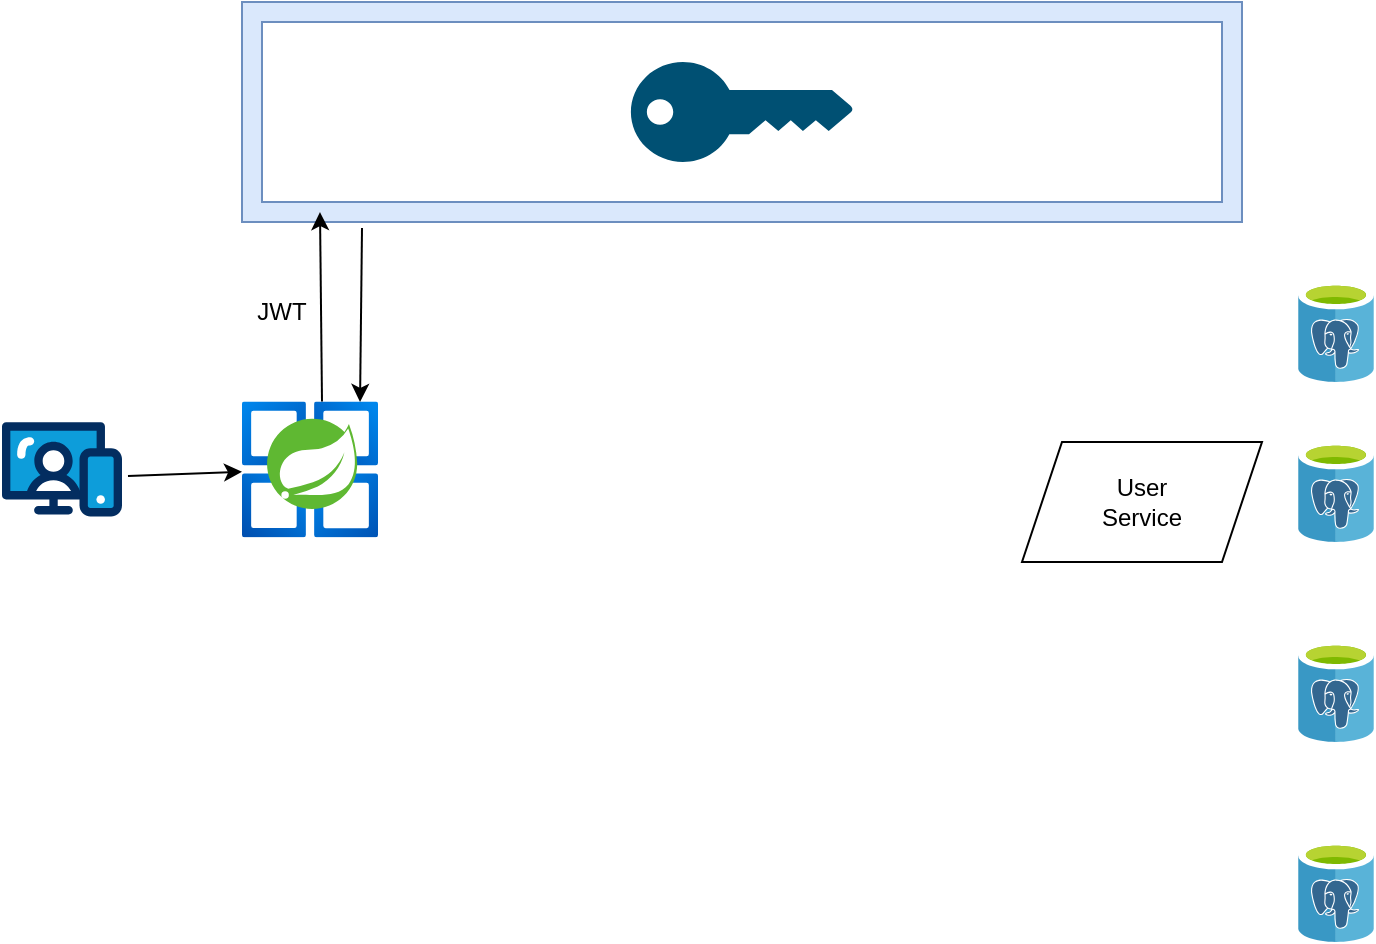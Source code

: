 <mxfile version="24.7.17">
  <diagram name="Sayfa -1" id="d_vw_4rTWSpH50QPB_qt">
    <mxGraphModel dx="1434" dy="746" grid="1" gridSize="10" guides="1" tooltips="1" connect="1" arrows="1" fold="1" page="1" pageScale="1" pageWidth="827" pageHeight="1169" math="0" shadow="0">
      <root>
        <mxCell id="0" />
        <mxCell id="1" parent="0" />
        <mxCell id="o-1FiU2Sk1T6LIwUC7L5-1" value="" style="verticalLabelPosition=bottom;aspect=fixed;html=1;shape=mxgraph.salesforce.web;" vertex="1" parent="1">
          <mxGeometry x="30" y="250" width="60" height="47.4" as="geometry" />
        </mxCell>
        <mxCell id="o-1FiU2Sk1T6LIwUC7L5-2" value="" style="endArrow=classic;html=1;rounded=0;exitX=1.05;exitY=0.57;exitDx=0;exitDy=0;exitPerimeter=0;" edge="1" parent="1" source="o-1FiU2Sk1T6LIwUC7L5-1" target="o-1FiU2Sk1T6LIwUC7L5-3">
          <mxGeometry width="50" height="50" relative="1" as="geometry">
            <mxPoint x="90" y="280" as="sourcePoint" />
            <mxPoint x="160" y="280" as="targetPoint" />
          </mxGeometry>
        </mxCell>
        <mxCell id="o-1FiU2Sk1T6LIwUC7L5-3" value="" style="image;aspect=fixed;html=1;points=[];align=center;fontSize=12;image=img/lib/azure2/compute/Azure_Spring_Cloud.svg;" vertex="1" parent="1">
          <mxGeometry x="150" y="239.7" width="68" height="68" as="geometry" />
        </mxCell>
        <mxCell id="o-1FiU2Sk1T6LIwUC7L5-5" value="" style="points=[[0,0.5,0],[0.24,0,0],[0.5,0.28,0],[0.995,0.475,0],[0.5,0.72,0],[0.24,1,0]];verticalLabelPosition=bottom;sketch=0;html=1;verticalAlign=top;aspect=fixed;align=center;pointerEvents=1;shape=mxgraph.cisco19.key;fillColor=#005073;strokeColor=none;" vertex="1" parent="1">
          <mxGeometry x="344.44" y="70" width="111.11" height="50" as="geometry" />
        </mxCell>
        <mxCell id="o-1FiU2Sk1T6LIwUC7L5-6" value="" style="verticalLabelPosition=bottom;verticalAlign=top;html=1;shape=mxgraph.basic.frame;dx=10;whiteSpace=wrap;fillColor=#dae8fc;strokeColor=#6c8ebf;" vertex="1" parent="1">
          <mxGeometry x="150" y="40" width="500" height="110" as="geometry" />
        </mxCell>
        <mxCell id="o-1FiU2Sk1T6LIwUC7L5-7" value="" style="endArrow=classic;html=1;rounded=0;entryX=0.078;entryY=0.955;entryDx=0;entryDy=0;entryPerimeter=0;" edge="1" parent="1" target="o-1FiU2Sk1T6LIwUC7L5-6">
          <mxGeometry width="50" height="50" relative="1" as="geometry">
            <mxPoint x="190" y="239.7" as="sourcePoint" />
            <mxPoint x="189" y="140" as="targetPoint" />
          </mxGeometry>
        </mxCell>
        <mxCell id="o-1FiU2Sk1T6LIwUC7L5-8" value="" style="endArrow=classic;html=1;rounded=0;entryX=0.868;entryY=0.004;entryDx=0;entryDy=0;entryPerimeter=0;" edge="1" parent="1" target="o-1FiU2Sk1T6LIwUC7L5-3">
          <mxGeometry width="50" height="50" relative="1" as="geometry">
            <mxPoint x="210" y="153" as="sourcePoint" />
            <mxPoint x="270" y="90" as="targetPoint" />
          </mxGeometry>
        </mxCell>
        <mxCell id="o-1FiU2Sk1T6LIwUC7L5-9" value="" style="image;sketch=0;aspect=fixed;html=1;points=[];align=center;fontSize=12;image=img/lib/mscae/Azure_Database_for_PostgreSQL_servers.svg;" vertex="1" parent="1">
          <mxGeometry x="678" y="360" width="38" height="50" as="geometry" />
        </mxCell>
        <mxCell id="o-1FiU2Sk1T6LIwUC7L5-10" value="" style="image;sketch=0;aspect=fixed;html=1;points=[];align=center;fontSize=12;image=img/lib/mscae/Azure_Database_for_PostgreSQL_servers.svg;" vertex="1" parent="1">
          <mxGeometry x="678" y="260" width="38" height="50" as="geometry" />
        </mxCell>
        <mxCell id="o-1FiU2Sk1T6LIwUC7L5-11" value="" style="image;sketch=0;aspect=fixed;html=1;points=[];align=center;fontSize=12;image=img/lib/mscae/Azure_Database_for_PostgreSQL_servers.svg;" vertex="1" parent="1">
          <mxGeometry x="678" y="180" width="38" height="50" as="geometry" />
        </mxCell>
        <mxCell id="o-1FiU2Sk1T6LIwUC7L5-12" value="" style="image;sketch=0;aspect=fixed;html=1;points=[];align=center;fontSize=12;image=img/lib/mscae/Azure_Database_for_PostgreSQL_servers.svg;" vertex="1" parent="1">
          <mxGeometry x="678" y="460" width="38" height="50" as="geometry" />
        </mxCell>
        <mxCell id="o-1FiU2Sk1T6LIwUC7L5-13" value="" style="shape=parallelogram;perimeter=parallelogramPerimeter;whiteSpace=wrap;html=1;fixedSize=1;" vertex="1" parent="1">
          <mxGeometry x="540" y="260" width="120" height="60" as="geometry" />
        </mxCell>
        <mxCell id="o-1FiU2Sk1T6LIwUC7L5-17" value="JWT" style="text;strokeColor=none;align=center;fillColor=none;html=1;verticalAlign=middle;whiteSpace=wrap;rounded=0;" vertex="1" parent="1">
          <mxGeometry x="140" y="180" width="60" height="30" as="geometry" />
        </mxCell>
        <mxCell id="o-1FiU2Sk1T6LIwUC7L5-18" value="User Service" style="text;strokeColor=none;align=center;fillColor=none;html=1;verticalAlign=middle;whiteSpace=wrap;rounded=0;" vertex="1" parent="1">
          <mxGeometry x="570" y="275" width="60" height="30" as="geometry" />
        </mxCell>
      </root>
    </mxGraphModel>
  </diagram>
</mxfile>
